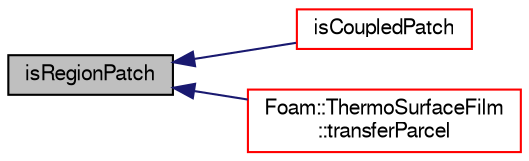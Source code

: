 digraph "isRegionPatch"
{
  bgcolor="transparent";
  edge [fontname="FreeSans",fontsize="10",labelfontname="FreeSans",labelfontsize="10"];
  node [fontname="FreeSans",fontsize="10",shape=record];
  rankdir="LR";
  Node898 [label="isRegionPatch",height=0.2,width=0.4,color="black", fillcolor="grey75", style="filled", fontcolor="black"];
  Node898 -> Node899 [dir="back",color="midnightblue",fontsize="10",style="solid",fontname="FreeSans"];
  Node899 [label="isCoupledPatch",height=0.2,width=0.4,color="red",URL="$a28998.html#a24ba095f818981326666e05c931a5009",tooltip="Return true if patchI on the local region is a coupled. "];
  Node898 -> Node902 [dir="back",color="midnightblue",fontsize="10",style="solid",fontname="FreeSans"];
  Node902 [label="Foam::ThermoSurfaceFilm\l::transferParcel",height=0.2,width=0.4,color="red",URL="$a24374.html#af3f1c3e45a0819d21913ec81e6de7525",tooltip="Transfer parcel from cloud to surface film. "];
}
